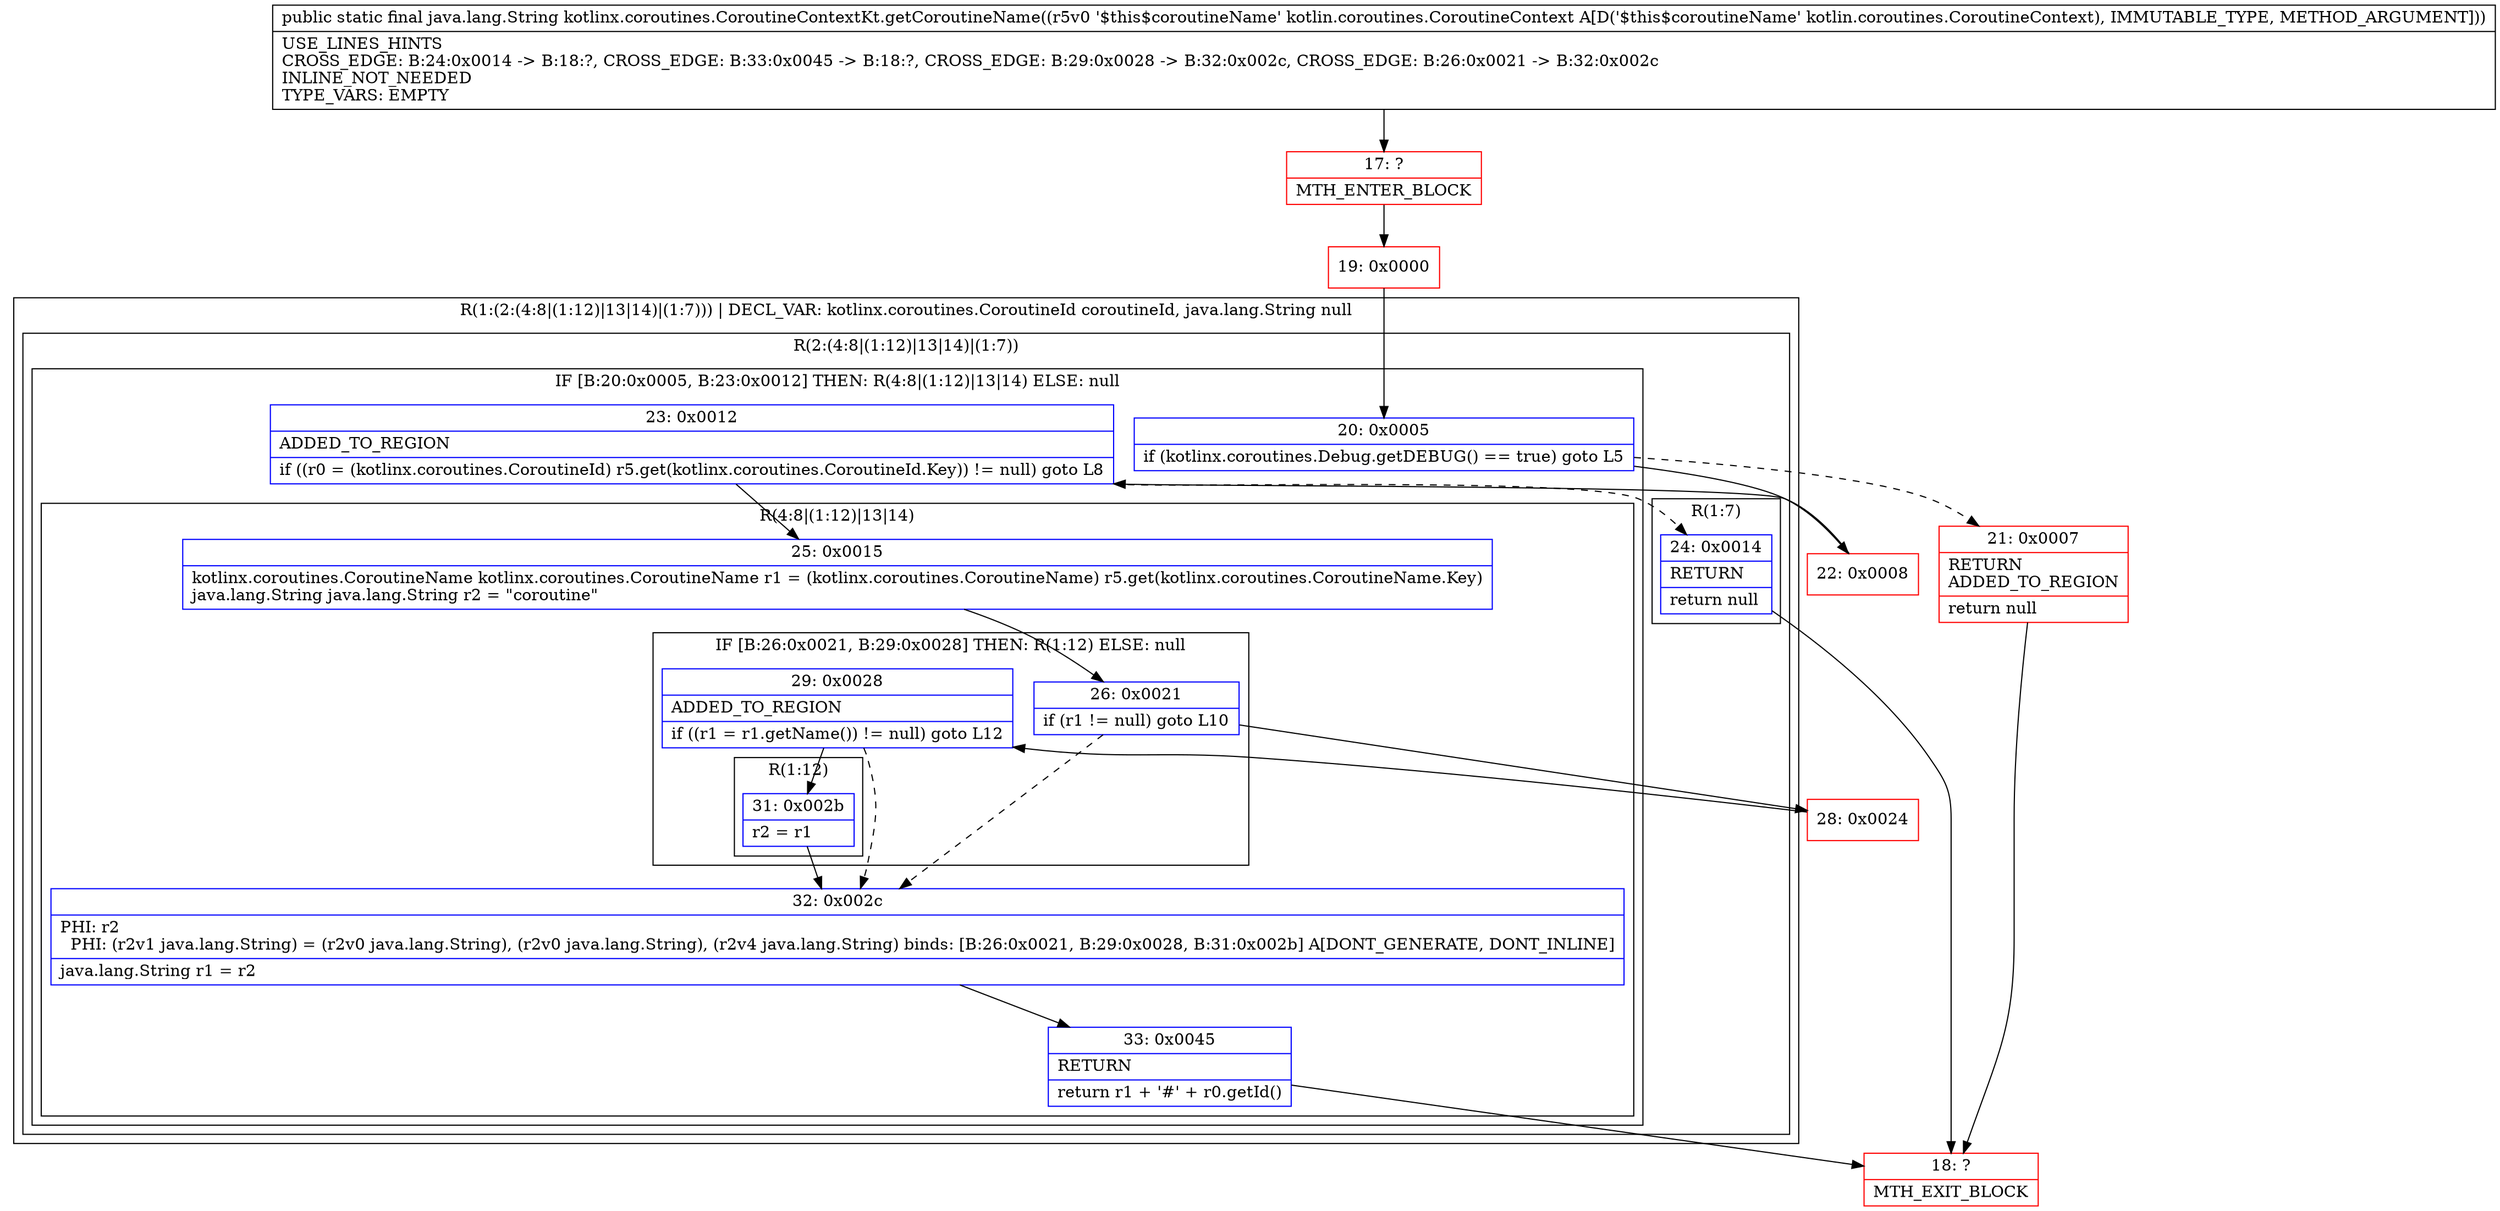 digraph "CFG forkotlinx.coroutines.CoroutineContextKt.getCoroutineName(Lkotlin\/coroutines\/CoroutineContext;)Ljava\/lang\/String;" {
subgraph cluster_Region_872935154 {
label = "R(1:(2:(4:8|(1:12)|13|14)|(1:7))) | DECL_VAR: kotlinx.coroutines.CoroutineId coroutineId, java.lang.String null\l";
node [shape=record,color=blue];
subgraph cluster_Region_59122553 {
label = "R(2:(4:8|(1:12)|13|14)|(1:7))";
node [shape=record,color=blue];
subgraph cluster_IfRegion_1538142910 {
label = "IF [B:20:0x0005, B:23:0x0012] THEN: R(4:8|(1:12)|13|14) ELSE: null";
node [shape=record,color=blue];
Node_20 [shape=record,label="{20\:\ 0x0005|if (kotlinx.coroutines.Debug.getDEBUG() == true) goto L5\l}"];
Node_23 [shape=record,label="{23\:\ 0x0012|ADDED_TO_REGION\l|if ((r0 = (kotlinx.coroutines.CoroutineId) r5.get(kotlinx.coroutines.CoroutineId.Key)) != null) goto L8\l}"];
subgraph cluster_Region_20879469 {
label = "R(4:8|(1:12)|13|14)";
node [shape=record,color=blue];
Node_25 [shape=record,label="{25\:\ 0x0015|kotlinx.coroutines.CoroutineName kotlinx.coroutines.CoroutineName r1 = (kotlinx.coroutines.CoroutineName) r5.get(kotlinx.coroutines.CoroutineName.Key)\ljava.lang.String java.lang.String r2 = \"coroutine\"\l}"];
subgraph cluster_IfRegion_592548242 {
label = "IF [B:26:0x0021, B:29:0x0028] THEN: R(1:12) ELSE: null";
node [shape=record,color=blue];
Node_26 [shape=record,label="{26\:\ 0x0021|if (r1 != null) goto L10\l}"];
Node_29 [shape=record,label="{29\:\ 0x0028|ADDED_TO_REGION\l|if ((r1 = r1.getName()) != null) goto L12\l}"];
subgraph cluster_Region_449377088 {
label = "R(1:12)";
node [shape=record,color=blue];
Node_31 [shape=record,label="{31\:\ 0x002b|r2 = r1\l}"];
}
}
Node_32 [shape=record,label="{32\:\ 0x002c|PHI: r2 \l  PHI: (r2v1 java.lang.String) = (r2v0 java.lang.String), (r2v0 java.lang.String), (r2v4 java.lang.String) binds: [B:26:0x0021, B:29:0x0028, B:31:0x002b] A[DONT_GENERATE, DONT_INLINE]\l|java.lang.String r1 = r2\l}"];
Node_33 [shape=record,label="{33\:\ 0x0045|RETURN\l|return r1 + '#' + r0.getId()\l}"];
}
}
subgraph cluster_Region_894077741 {
label = "R(1:7)";
node [shape=record,color=blue];
Node_24 [shape=record,label="{24\:\ 0x0014|RETURN\l|return null\l}"];
}
}
}
Node_17 [shape=record,color=red,label="{17\:\ ?|MTH_ENTER_BLOCK\l}"];
Node_19 [shape=record,color=red,label="{19\:\ 0x0000}"];
Node_21 [shape=record,color=red,label="{21\:\ 0x0007|RETURN\lADDED_TO_REGION\l|return null\l}"];
Node_18 [shape=record,color=red,label="{18\:\ ?|MTH_EXIT_BLOCK\l}"];
Node_22 [shape=record,color=red,label="{22\:\ 0x0008}"];
Node_28 [shape=record,color=red,label="{28\:\ 0x0024}"];
MethodNode[shape=record,label="{public static final java.lang.String kotlinx.coroutines.CoroutineContextKt.getCoroutineName((r5v0 '$this$coroutineName' kotlin.coroutines.CoroutineContext A[D('$this$coroutineName' kotlin.coroutines.CoroutineContext), IMMUTABLE_TYPE, METHOD_ARGUMENT]))  | USE_LINES_HINTS\lCROSS_EDGE: B:24:0x0014 \-\> B:18:?, CROSS_EDGE: B:33:0x0045 \-\> B:18:?, CROSS_EDGE: B:29:0x0028 \-\> B:32:0x002c, CROSS_EDGE: B:26:0x0021 \-\> B:32:0x002c\lINLINE_NOT_NEEDED\lTYPE_VARS: EMPTY\l}"];
MethodNode -> Node_17;Node_20 -> Node_21[style=dashed];
Node_20 -> Node_22;
Node_23 -> Node_24[style=dashed];
Node_23 -> Node_25;
Node_25 -> Node_26;
Node_26 -> Node_28;
Node_26 -> Node_32[style=dashed];
Node_29 -> Node_31;
Node_29 -> Node_32[style=dashed];
Node_31 -> Node_32;
Node_32 -> Node_33;
Node_33 -> Node_18;
Node_24 -> Node_18;
Node_17 -> Node_19;
Node_19 -> Node_20;
Node_21 -> Node_18;
Node_22 -> Node_23;
Node_28 -> Node_29;
}

